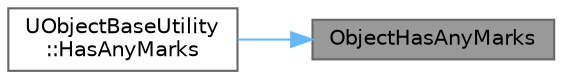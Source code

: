 digraph "ObjectHasAnyMarks"
{
 // INTERACTIVE_SVG=YES
 // LATEX_PDF_SIZE
  bgcolor="transparent";
  edge [fontname=Helvetica,fontsize=10,labelfontname=Helvetica,labelfontsize=10];
  node [fontname=Helvetica,fontsize=10,shape=box,height=0.2,width=0.4];
  rankdir="RL";
  Node1 [id="Node000001",label="ObjectHasAnyMarks",height=0.2,width=0.4,color="gray40", fillcolor="grey60", style="filled", fontcolor="black",tooltip="Tests an object for having ANY of a set of marks."];
  Node1 -> Node2 [id="edge1_Node000001_Node000002",dir="back",color="steelblue1",style="solid",tooltip=" "];
  Node2 [id="Node000002",label="UObjectBaseUtility\l::HasAnyMarks",height=0.2,width=0.4,color="grey40", fillcolor="white", style="filled",URL="$d6/d7b/classUObjectBaseUtility.html#a6a1ea616a7a27f505dae290c5e6324c6",tooltip="Tests an object for having ANY of a set of marks."];
}
